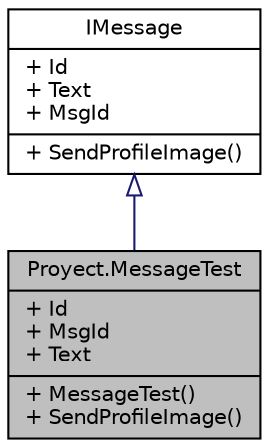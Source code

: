 digraph "Proyect.MessageTest"
{
 // INTERACTIVE_SVG=YES
 // LATEX_PDF_SIZE
  edge [fontname="Helvetica",fontsize="10",labelfontname="Helvetica",labelfontsize="10"];
  node [fontname="Helvetica",fontsize="10",shape=record];
  Node1 [label="{Proyect.MessageTest\n|+ Id\l+ MsgId\l+ Text\l|+ MessageTest()\l+ SendProfileImage()\l}",height=0.2,width=0.4,color="black", fillcolor="grey75", style="filled", fontcolor="black",tooltip="Clase mensaje utilizada para los test."];
  Node2 -> Node1 [dir="back",color="midnightblue",fontsize="10",style="solid",arrowtail="onormal",fontname="Helvetica"];
  Node2 [label="{IMessage\n|+ Id\l+ Text\l+ MsgId\l|+ SendProfileImage()\l}",height=0.2,width=0.4,color="black", fillcolor="white", style="filled",URL="$interfaceProyect_1_1IMessage.html",tooltip="Interfaz para los mensajes, que se utilizara para el patron adapter."];
}
